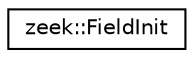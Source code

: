 digraph "Graphical Class Hierarchy"
{
 // LATEX_PDF_SIZE
  edge [fontname="Helvetica",fontsize="10",labelfontname="Helvetica",labelfontsize="10"];
  node [fontname="Helvetica",fontsize="10",shape=record];
  rankdir="LR";
  Node0 [label="zeek::FieldInit",height=0.2,width=0.4,color="black", fillcolor="white", style="filled",URL="$db/da9/classzeek_1_1FieldInit.html",tooltip=" "];
}
